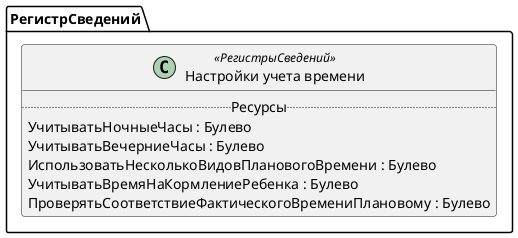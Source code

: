 ﻿@startuml НастройкиУчетаВремени
'!include templates.wsd
'..\include templates.wsd
class РегистрСведений.НастройкиУчетаВремени as "Настройки учета времени" <<РегистрыСведений>>
{
..Ресурсы..
УчитыватьНочныеЧасы : Булево
УчитыватьВечерниеЧасы : Булево
ИспользоватьНесколькоВидовПлановогоВремени : Булево
УчитыватьВремяНаКормлениеРебенка : Булево
ПроверятьСоответствиеФактическогоВремениПлановому : Булево
}
@enduml
